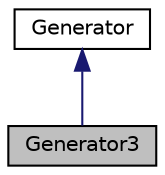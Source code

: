 digraph "Generator3"
{
  edge [fontname="Helvetica",fontsize="10",labelfontname="Helvetica",labelfontsize="10"];
  node [fontname="Helvetica",fontsize="10",shape=record];
  Node1 [label="Generator3",height=0.2,width=0.4,color="black", fillcolor="grey75", style="filled" fontcolor="black"];
  Node2 -> Node1 [dir="back",color="midnightblue",fontsize="10",style="solid"];
  Node2 [label="Generator",height=0.2,width=0.4,color="black", fillcolor="white", style="filled",URL="$classGenerator.html",tooltip="Klasa abstrakcyjna generatora. "];
}
